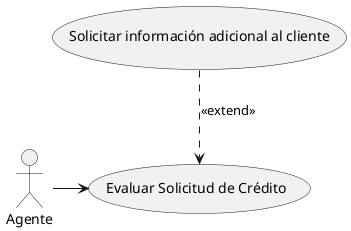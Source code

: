 @startuml
'https://plantuml.com/use-case-diagram

:Agente: as Agente

Agente -> (Evaluar Solicitud de Crédito)

(Solicitar información adicional al cliente) ..> (Evaluar Solicitud de Crédito) :<<extend>>

@enduml